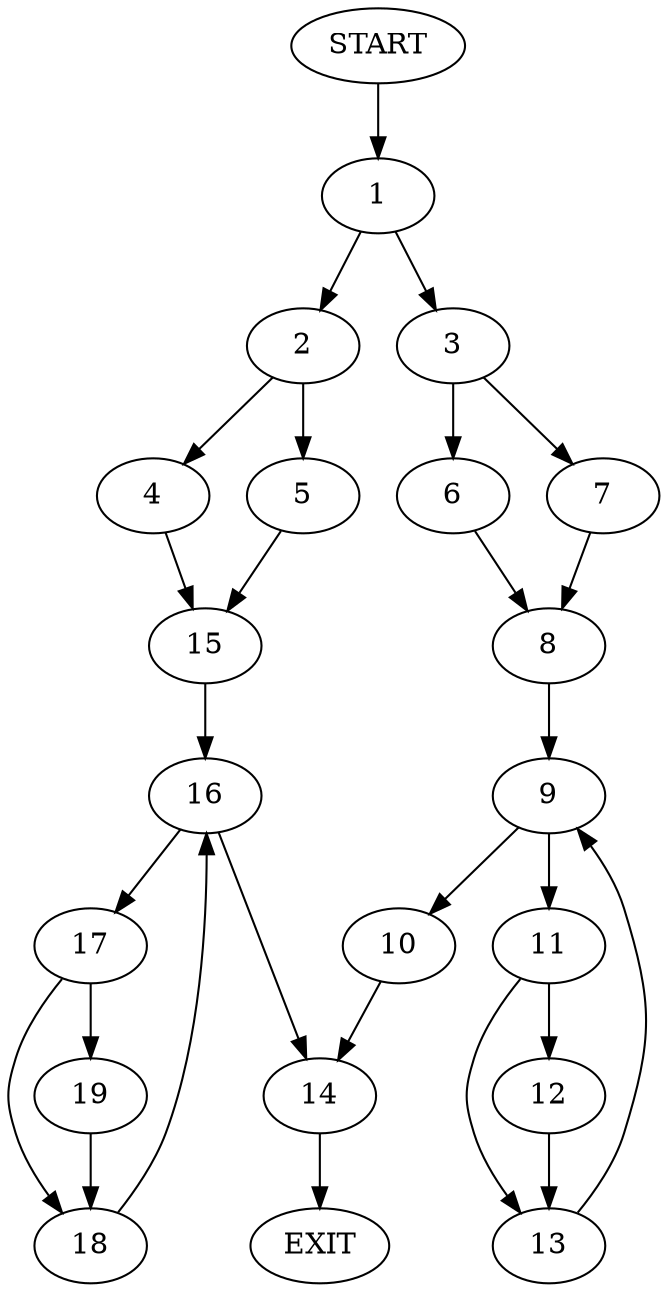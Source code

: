 digraph {
0 [label="START"]
20 [label="EXIT"]
0 -> 1
1 -> 2
1 -> 3
2 -> 4
2 -> 5
3 -> 6
3 -> 7
7 -> 8
6 -> 8
8 -> 9
9 -> 10
9 -> 11
11 -> 12
11 -> 13
10 -> 14
13 -> 9
12 -> 13
14 -> 20
5 -> 15
4 -> 15
15 -> 16
16 -> 14
16 -> 17
17 -> 18
17 -> 19
18 -> 16
19 -> 18
}
